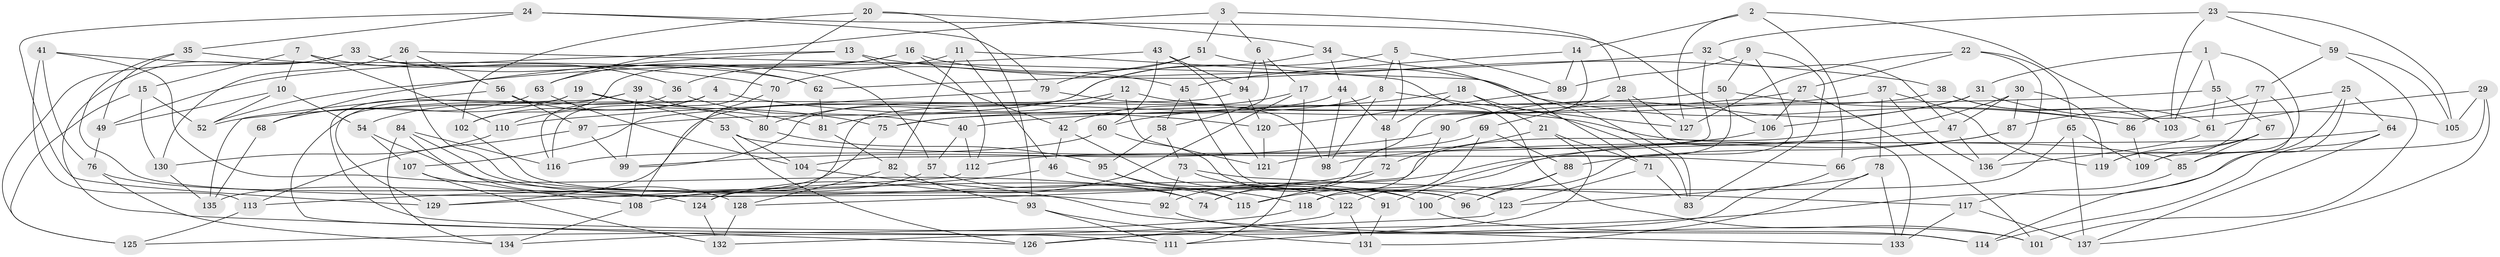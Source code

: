 // coarse degree distribution, {4: 0.5578947368421052, 6: 0.4, 5: 0.042105263157894736}
// Generated by graph-tools (version 1.1) at 2025/24/03/03/25 07:24:27]
// undirected, 137 vertices, 274 edges
graph export_dot {
graph [start="1"]
  node [color=gray90,style=filled];
  1;
  2;
  3;
  4;
  5;
  6;
  7;
  8;
  9;
  10;
  11;
  12;
  13;
  14;
  15;
  16;
  17;
  18;
  19;
  20;
  21;
  22;
  23;
  24;
  25;
  26;
  27;
  28;
  29;
  30;
  31;
  32;
  33;
  34;
  35;
  36;
  37;
  38;
  39;
  40;
  41;
  42;
  43;
  44;
  45;
  46;
  47;
  48;
  49;
  50;
  51;
  52;
  53;
  54;
  55;
  56;
  57;
  58;
  59;
  60;
  61;
  62;
  63;
  64;
  65;
  66;
  67;
  68;
  69;
  70;
  71;
  72;
  73;
  74;
  75;
  76;
  77;
  78;
  79;
  80;
  81;
  82;
  83;
  84;
  85;
  86;
  87;
  88;
  89;
  90;
  91;
  92;
  93;
  94;
  95;
  96;
  97;
  98;
  99;
  100;
  101;
  102;
  103;
  104;
  105;
  106;
  107;
  108;
  109;
  110;
  111;
  112;
  113;
  114;
  115;
  116;
  117;
  118;
  119;
  120;
  121;
  122;
  123;
  124;
  125;
  126;
  127;
  128;
  129;
  130;
  131;
  132;
  133;
  134;
  135;
  136;
  137;
  1 -- 103;
  1 -- 31;
  1 -- 109;
  1 -- 55;
  2 -- 14;
  2 -- 66;
  2 -- 127;
  2 -- 103;
  3 -- 28;
  3 -- 51;
  3 -- 63;
  3 -- 6;
  4 -- 110;
  4 -- 102;
  4 -- 120;
  4 -- 116;
  5 -- 8;
  5 -- 89;
  5 -- 97;
  5 -- 48;
  6 -- 17;
  6 -- 94;
  6 -- 58;
  7 -- 36;
  7 -- 110;
  7 -- 15;
  7 -- 10;
  8 -- 127;
  8 -- 81;
  8 -- 98;
  9 -- 50;
  9 -- 89;
  9 -- 96;
  9 -- 83;
  10 -- 49;
  10 -- 54;
  10 -- 52;
  11 -- 46;
  11 -- 101;
  11 -- 36;
  11 -- 82;
  12 -- 80;
  12 -- 121;
  12 -- 99;
  12 -- 85;
  13 -- 42;
  13 -- 68;
  13 -- 49;
  13 -- 38;
  14 -- 74;
  14 -- 89;
  14 -- 45;
  15 -- 125;
  15 -- 52;
  15 -- 130;
  16 -- 102;
  16 -- 112;
  16 -- 63;
  16 -- 45;
  17 -- 42;
  17 -- 124;
  17 -- 111;
  18 -- 60;
  18 -- 21;
  18 -- 83;
  18 -- 48;
  19 -- 53;
  19 -- 114;
  19 -- 75;
  19 -- 68;
  20 -- 116;
  20 -- 102;
  20 -- 93;
  20 -- 34;
  21 -- 71;
  21 -- 72;
  21 -- 111;
  22 -- 136;
  22 -- 65;
  22 -- 27;
  22 -- 127;
  23 -- 103;
  23 -- 59;
  23 -- 32;
  23 -- 105;
  24 -- 106;
  24 -- 35;
  24 -- 79;
  24 -- 129;
  25 -- 64;
  25 -- 126;
  25 -- 85;
  25 -- 86;
  26 -- 96;
  26 -- 130;
  26 -- 56;
  26 -- 86;
  27 -- 106;
  27 -- 110;
  27 -- 101;
  28 -- 133;
  28 -- 127;
  28 -- 69;
  29 -- 66;
  29 -- 61;
  29 -- 105;
  29 -- 137;
  30 -- 87;
  30 -- 119;
  30 -- 128;
  30 -- 47;
  31 -- 106;
  31 -- 90;
  31 -- 105;
  32 -- 104;
  32 -- 47;
  32 -- 62;
  33 -- 125;
  33 -- 126;
  33 -- 57;
  33 -- 62;
  34 -- 71;
  34 -- 44;
  34 -- 129;
  35 -- 92;
  35 -- 70;
  35 -- 49;
  36 -- 111;
  36 -- 40;
  37 -- 78;
  37 -- 136;
  37 -- 40;
  37 -- 119;
  38 -- 90;
  38 -- 103;
  38 -- 61;
  39 -- 54;
  39 -- 81;
  39 -- 99;
  39 -- 129;
  40 -- 57;
  40 -- 112;
  41 -- 62;
  41 -- 113;
  41 -- 74;
  41 -- 76;
  42 -- 46;
  42 -- 91;
  43 -- 94;
  43 -- 52;
  43 -- 60;
  43 -- 121;
  44 -- 75;
  44 -- 98;
  44 -- 48;
  45 -- 58;
  45 -- 96;
  46 -- 118;
  46 -- 113;
  47 -- 136;
  47 -- 74;
  48 -- 72;
  49 -- 76;
  50 -- 86;
  50 -- 91;
  50 -- 52;
  51 -- 83;
  51 -- 79;
  51 -- 70;
  53 -- 126;
  53 -- 104;
  53 -- 66;
  54 -- 115;
  54 -- 107;
  55 -- 67;
  55 -- 61;
  55 -- 75;
  56 -- 80;
  56 -- 135;
  56 -- 97;
  57 -- 74;
  57 -- 108;
  58 -- 73;
  58 -- 95;
  59 -- 101;
  59 -- 77;
  59 -- 105;
  60 -- 100;
  60 -- 116;
  61 -- 136;
  62 -- 81;
  63 -- 68;
  63 -- 104;
  64 -- 114;
  64 -- 137;
  64 -- 98;
  65 -- 109;
  65 -- 137;
  65 -- 118;
  66 -- 134;
  67 -- 119;
  67 -- 109;
  67 -- 85;
  68 -- 135;
  69 -- 122;
  69 -- 88;
  69 -- 112;
  70 -- 108;
  70 -- 80;
  71 -- 83;
  71 -- 123;
  72 -- 115;
  72 -- 92;
  73 -- 92;
  73 -- 91;
  73 -- 117;
  75 -- 135;
  76 -- 134;
  76 -- 124;
  77 -- 87;
  77 -- 119;
  77 -- 114;
  78 -- 131;
  78 -- 133;
  78 -- 123;
  79 -- 98;
  79 -- 107;
  80 -- 95;
  81 -- 82;
  82 -- 93;
  82 -- 128;
  84 -- 128;
  84 -- 100;
  84 -- 116;
  84 -- 134;
  85 -- 117;
  86 -- 109;
  87 -- 115;
  87 -- 88;
  88 -- 96;
  88 -- 100;
  89 -- 120;
  90 -- 99;
  90 -- 118;
  91 -- 131;
  92 -- 101;
  93 -- 131;
  93 -- 111;
  94 -- 120;
  94 -- 124;
  95 -- 122;
  95 -- 115;
  97 -- 113;
  97 -- 99;
  100 -- 114;
  102 -- 123;
  104 -- 133;
  106 -- 121;
  107 -- 132;
  107 -- 108;
  108 -- 134;
  110 -- 130;
  112 -- 129;
  113 -- 125;
  117 -- 137;
  117 -- 133;
  118 -- 125;
  120 -- 121;
  122 -- 131;
  122 -- 126;
  123 -- 132;
  124 -- 132;
  128 -- 132;
  130 -- 135;
}
